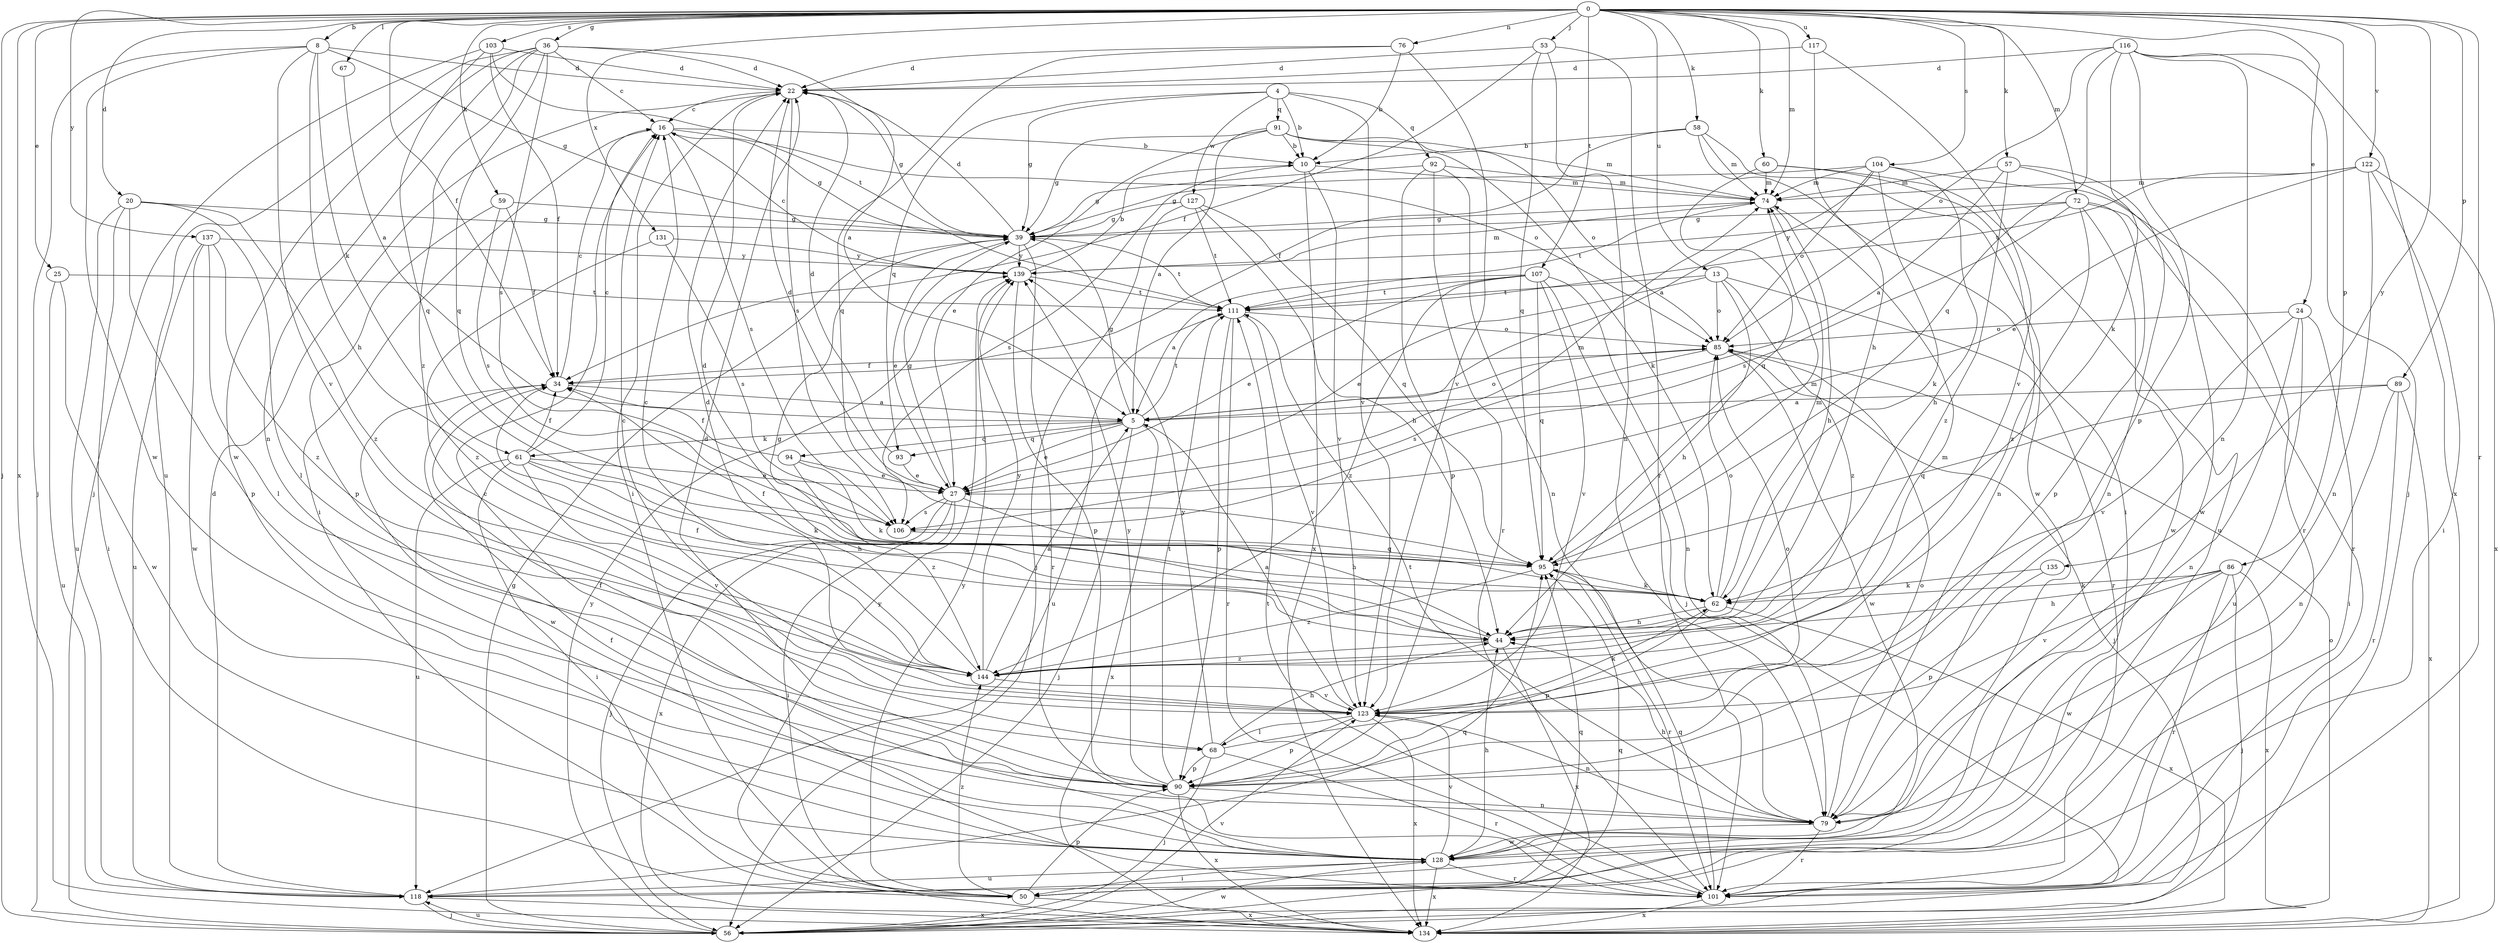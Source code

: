 strict digraph  {
0;
4;
5;
8;
10;
13;
16;
20;
22;
24;
25;
27;
34;
36;
39;
44;
50;
53;
56;
57;
58;
59;
60;
61;
62;
67;
68;
72;
74;
76;
79;
85;
86;
89;
90;
91;
92;
93;
94;
95;
101;
103;
104;
106;
107;
111;
116;
117;
118;
122;
123;
127;
128;
131;
134;
135;
137;
139;
144;
0 -> 8  [label=b];
0 -> 13  [label=u];
0 -> 20  [label=d];
0 -> 24  [label=e];
0 -> 25  [label=e];
0 -> 34  [label=f];
0 -> 36  [label=g];
0 -> 53  [label=j];
0 -> 56  [label=j];
0 -> 57  [label=k];
0 -> 58  [label=k];
0 -> 59  [label=k];
0 -> 60  [label=k];
0 -> 67  [label=l];
0 -> 72  [label=m];
0 -> 74  [label=m];
0 -> 76  [label=n];
0 -> 86  [label=p];
0 -> 89  [label=p];
0 -> 101  [label=r];
0 -> 103  [label=s];
0 -> 104  [label=s];
0 -> 107  [label=t];
0 -> 117  [label=u];
0 -> 122  [label=v];
0 -> 131  [label=x];
0 -> 134  [label=x];
0 -> 135  [label=y];
0 -> 137  [label=y];
4 -> 10  [label=b];
4 -> 39  [label=g];
4 -> 91  [label=q];
4 -> 92  [label=q];
4 -> 93  [label=q];
4 -> 123  [label=v];
4 -> 127  [label=w];
5 -> 27  [label=e];
5 -> 39  [label=g];
5 -> 56  [label=j];
5 -> 61  [label=k];
5 -> 85  [label=o];
5 -> 93  [label=q];
5 -> 94  [label=q];
5 -> 111  [label=t];
5 -> 134  [label=x];
8 -> 22  [label=d];
8 -> 39  [label=g];
8 -> 44  [label=h];
8 -> 56  [label=j];
8 -> 61  [label=k];
8 -> 123  [label=v];
8 -> 128  [label=w];
10 -> 74  [label=m];
10 -> 106  [label=s];
10 -> 123  [label=v];
10 -> 134  [label=x];
13 -> 27  [label=e];
13 -> 44  [label=h];
13 -> 85  [label=o];
13 -> 101  [label=r];
13 -> 111  [label=t];
13 -> 144  [label=z];
16 -> 10  [label=b];
16 -> 39  [label=g];
16 -> 50  [label=i];
16 -> 85  [label=o];
16 -> 106  [label=s];
20 -> 39  [label=g];
20 -> 50  [label=i];
20 -> 68  [label=l];
20 -> 90  [label=p];
20 -> 118  [label=u];
20 -> 144  [label=z];
22 -> 16  [label=c];
22 -> 39  [label=g];
22 -> 50  [label=i];
22 -> 106  [label=s];
24 -> 50  [label=i];
24 -> 79  [label=n];
24 -> 85  [label=o];
24 -> 118  [label=u];
24 -> 123  [label=v];
25 -> 111  [label=t];
25 -> 118  [label=u];
25 -> 128  [label=w];
27 -> 22  [label=d];
27 -> 39  [label=g];
27 -> 44  [label=h];
27 -> 50  [label=i];
27 -> 56  [label=j];
27 -> 74  [label=m];
27 -> 106  [label=s];
27 -> 134  [label=x];
34 -> 5  [label=a];
34 -> 16  [label=c];
34 -> 128  [label=w];
36 -> 5  [label=a];
36 -> 16  [label=c];
36 -> 22  [label=d];
36 -> 79  [label=n];
36 -> 95  [label=q];
36 -> 106  [label=s];
36 -> 118  [label=u];
36 -> 128  [label=w];
36 -> 144  [label=z];
39 -> 22  [label=d];
39 -> 27  [label=e];
39 -> 101  [label=r];
39 -> 111  [label=t];
39 -> 139  [label=y];
44 -> 22  [label=d];
44 -> 39  [label=g];
44 -> 134  [label=x];
44 -> 144  [label=z];
50 -> 90  [label=p];
50 -> 95  [label=q];
50 -> 134  [label=x];
50 -> 139  [label=y];
50 -> 144  [label=z];
53 -> 22  [label=d];
53 -> 34  [label=f];
53 -> 79  [label=n];
53 -> 95  [label=q];
53 -> 101  [label=r];
56 -> 39  [label=g];
56 -> 95  [label=q];
56 -> 118  [label=u];
56 -> 123  [label=v];
56 -> 128  [label=w];
56 -> 139  [label=y];
57 -> 5  [label=a];
57 -> 74  [label=m];
57 -> 79  [label=n];
57 -> 128  [label=w];
57 -> 144  [label=z];
58 -> 10  [label=b];
58 -> 34  [label=f];
58 -> 50  [label=i];
58 -> 74  [label=m];
58 -> 128  [label=w];
59 -> 34  [label=f];
59 -> 39  [label=g];
59 -> 90  [label=p];
59 -> 106  [label=s];
60 -> 74  [label=m];
60 -> 79  [label=n];
60 -> 95  [label=q];
60 -> 118  [label=u];
61 -> 16  [label=c];
61 -> 27  [label=e];
61 -> 34  [label=f];
61 -> 44  [label=h];
61 -> 50  [label=i];
61 -> 62  [label=k];
61 -> 118  [label=u];
61 -> 123  [label=v];
62 -> 34  [label=f];
62 -> 44  [label=h];
62 -> 74  [label=m];
62 -> 85  [label=o];
62 -> 90  [label=p];
62 -> 134  [label=x];
67 -> 5  [label=a];
68 -> 44  [label=h];
68 -> 56  [label=j];
68 -> 85  [label=o];
68 -> 90  [label=p];
68 -> 101  [label=r];
68 -> 139  [label=y];
72 -> 39  [label=g];
72 -> 90  [label=p];
72 -> 101  [label=r];
72 -> 106  [label=s];
72 -> 128  [label=w];
72 -> 139  [label=y];
72 -> 144  [label=z];
74 -> 39  [label=g];
74 -> 44  [label=h];
74 -> 111  [label=t];
76 -> 10  [label=b];
76 -> 22  [label=d];
76 -> 95  [label=q];
76 -> 123  [label=v];
79 -> 44  [label=h];
79 -> 85  [label=o];
79 -> 101  [label=r];
79 -> 111  [label=t];
79 -> 128  [label=w];
85 -> 34  [label=f];
85 -> 56  [label=j];
85 -> 106  [label=s];
85 -> 128  [label=w];
86 -> 44  [label=h];
86 -> 56  [label=j];
86 -> 62  [label=k];
86 -> 101  [label=r];
86 -> 123  [label=v];
86 -> 128  [label=w];
86 -> 134  [label=x];
89 -> 5  [label=a];
89 -> 79  [label=n];
89 -> 95  [label=q];
89 -> 101  [label=r];
89 -> 134  [label=x];
90 -> 22  [label=d];
90 -> 34  [label=f];
90 -> 79  [label=n];
90 -> 111  [label=t];
90 -> 134  [label=x];
90 -> 139  [label=y];
91 -> 5  [label=a];
91 -> 10  [label=b];
91 -> 27  [label=e];
91 -> 39  [label=g];
91 -> 62  [label=k];
91 -> 74  [label=m];
91 -> 85  [label=o];
92 -> 39  [label=g];
92 -> 74  [label=m];
92 -> 79  [label=n];
92 -> 90  [label=p];
92 -> 101  [label=r];
93 -> 22  [label=d];
93 -> 27  [label=e];
94 -> 27  [label=e];
94 -> 34  [label=f];
94 -> 62  [label=k];
94 -> 144  [label=z];
95 -> 62  [label=k];
95 -> 74  [label=m];
95 -> 101  [label=r];
95 -> 144  [label=z];
101 -> 34  [label=f];
101 -> 95  [label=q];
101 -> 111  [label=t];
101 -> 134  [label=x];
103 -> 22  [label=d];
103 -> 34  [label=f];
103 -> 56  [label=j];
103 -> 95  [label=q];
103 -> 111  [label=t];
104 -> 5  [label=a];
104 -> 39  [label=g];
104 -> 44  [label=h];
104 -> 62  [label=k];
104 -> 74  [label=m];
104 -> 85  [label=o];
104 -> 101  [label=r];
106 -> 95  [label=q];
107 -> 5  [label=a];
107 -> 27  [label=e];
107 -> 56  [label=j];
107 -> 79  [label=n];
107 -> 95  [label=q];
107 -> 111  [label=t];
107 -> 123  [label=v];
107 -> 144  [label=z];
111 -> 85  [label=o];
111 -> 90  [label=p];
111 -> 101  [label=r];
111 -> 118  [label=u];
111 -> 123  [label=v];
116 -> 22  [label=d];
116 -> 56  [label=j];
116 -> 62  [label=k];
116 -> 79  [label=n];
116 -> 85  [label=o];
116 -> 90  [label=p];
116 -> 95  [label=q];
116 -> 134  [label=x];
117 -> 22  [label=d];
117 -> 44  [label=h];
117 -> 123  [label=v];
118 -> 22  [label=d];
118 -> 56  [label=j];
118 -> 95  [label=q];
118 -> 134  [label=x];
122 -> 27  [label=e];
122 -> 50  [label=i];
122 -> 74  [label=m];
122 -> 79  [label=n];
122 -> 111  [label=t];
122 -> 134  [label=x];
123 -> 5  [label=a];
123 -> 16  [label=c];
123 -> 22  [label=d];
123 -> 62  [label=k];
123 -> 68  [label=l];
123 -> 74  [label=m];
123 -> 79  [label=n];
123 -> 90  [label=p];
123 -> 134  [label=x];
127 -> 39  [label=g];
127 -> 44  [label=h];
127 -> 56  [label=j];
127 -> 95  [label=q];
127 -> 111  [label=t];
128 -> 16  [label=c];
128 -> 44  [label=h];
128 -> 50  [label=i];
128 -> 101  [label=r];
128 -> 118  [label=u];
128 -> 123  [label=v];
128 -> 134  [label=x];
131 -> 106  [label=s];
131 -> 139  [label=y];
131 -> 144  [label=z];
134 -> 85  [label=o];
134 -> 139  [label=y];
135 -> 62  [label=k];
135 -> 90  [label=p];
137 -> 68  [label=l];
137 -> 118  [label=u];
137 -> 128  [label=w];
137 -> 139  [label=y];
137 -> 144  [label=z];
139 -> 10  [label=b];
139 -> 16  [label=c];
139 -> 74  [label=m];
139 -> 90  [label=p];
139 -> 111  [label=t];
144 -> 5  [label=a];
144 -> 16  [label=c];
144 -> 34  [label=f];
144 -> 123  [label=v];
144 -> 139  [label=y];
}
